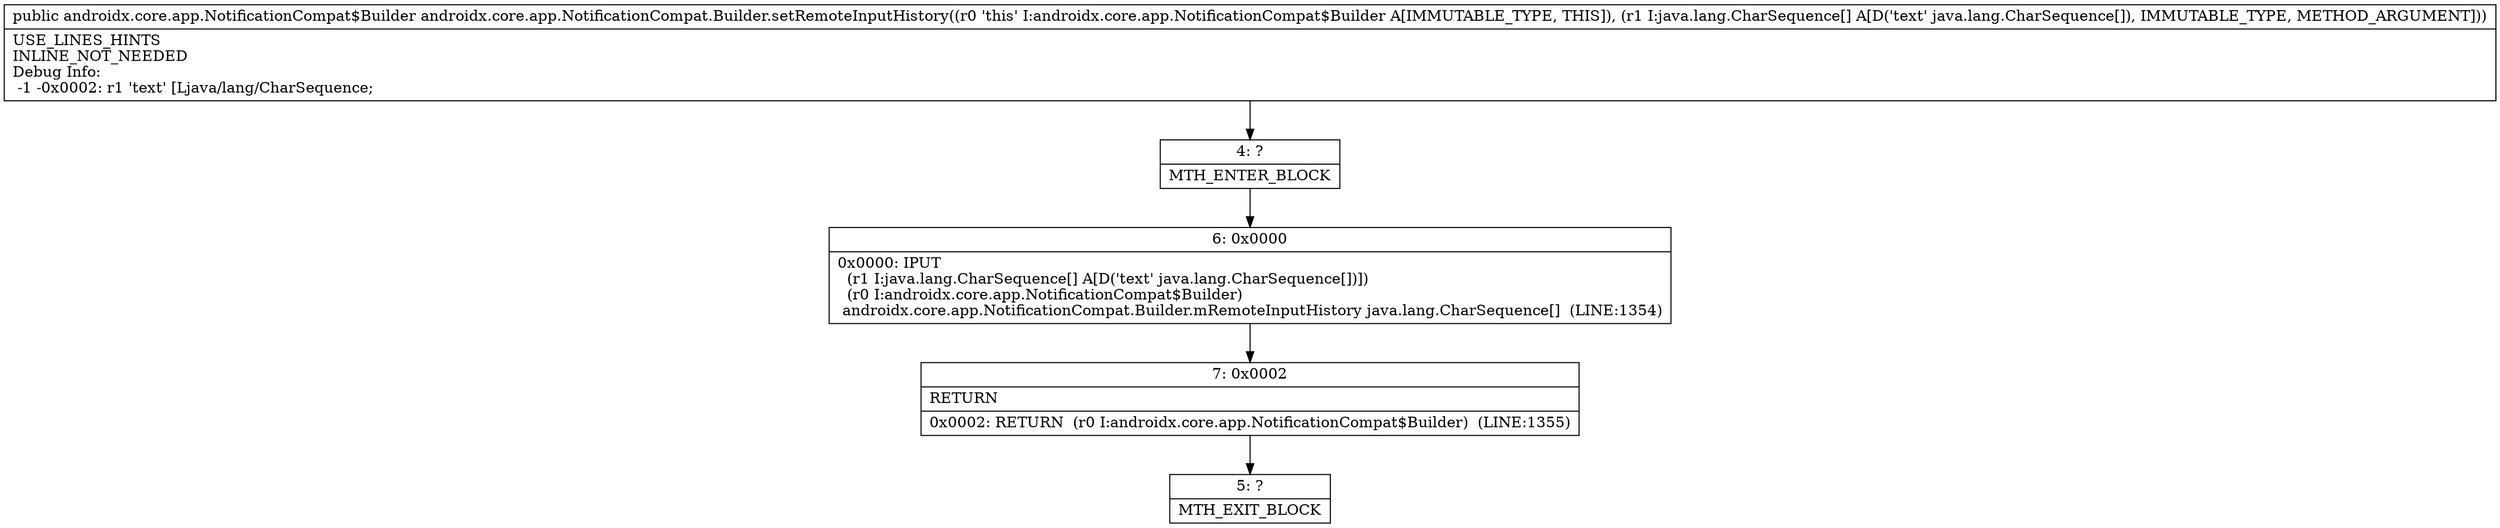 digraph "CFG forandroidx.core.app.NotificationCompat.Builder.setRemoteInputHistory([Ljava\/lang\/CharSequence;)Landroidx\/core\/app\/NotificationCompat$Builder;" {
Node_4 [shape=record,label="{4\:\ ?|MTH_ENTER_BLOCK\l}"];
Node_6 [shape=record,label="{6\:\ 0x0000|0x0000: IPUT  \l  (r1 I:java.lang.CharSequence[] A[D('text' java.lang.CharSequence[])])\l  (r0 I:androidx.core.app.NotificationCompat$Builder)\l androidx.core.app.NotificationCompat.Builder.mRemoteInputHistory java.lang.CharSequence[]  (LINE:1354)\l}"];
Node_7 [shape=record,label="{7\:\ 0x0002|RETURN\l|0x0002: RETURN  (r0 I:androidx.core.app.NotificationCompat$Builder)  (LINE:1355)\l}"];
Node_5 [shape=record,label="{5\:\ ?|MTH_EXIT_BLOCK\l}"];
MethodNode[shape=record,label="{public androidx.core.app.NotificationCompat$Builder androidx.core.app.NotificationCompat.Builder.setRemoteInputHistory((r0 'this' I:androidx.core.app.NotificationCompat$Builder A[IMMUTABLE_TYPE, THIS]), (r1 I:java.lang.CharSequence[] A[D('text' java.lang.CharSequence[]), IMMUTABLE_TYPE, METHOD_ARGUMENT]))  | USE_LINES_HINTS\lINLINE_NOT_NEEDED\lDebug Info:\l  \-1 \-0x0002: r1 'text' [Ljava\/lang\/CharSequence;\l}"];
MethodNode -> Node_4;Node_4 -> Node_6;
Node_6 -> Node_7;
Node_7 -> Node_5;
}

